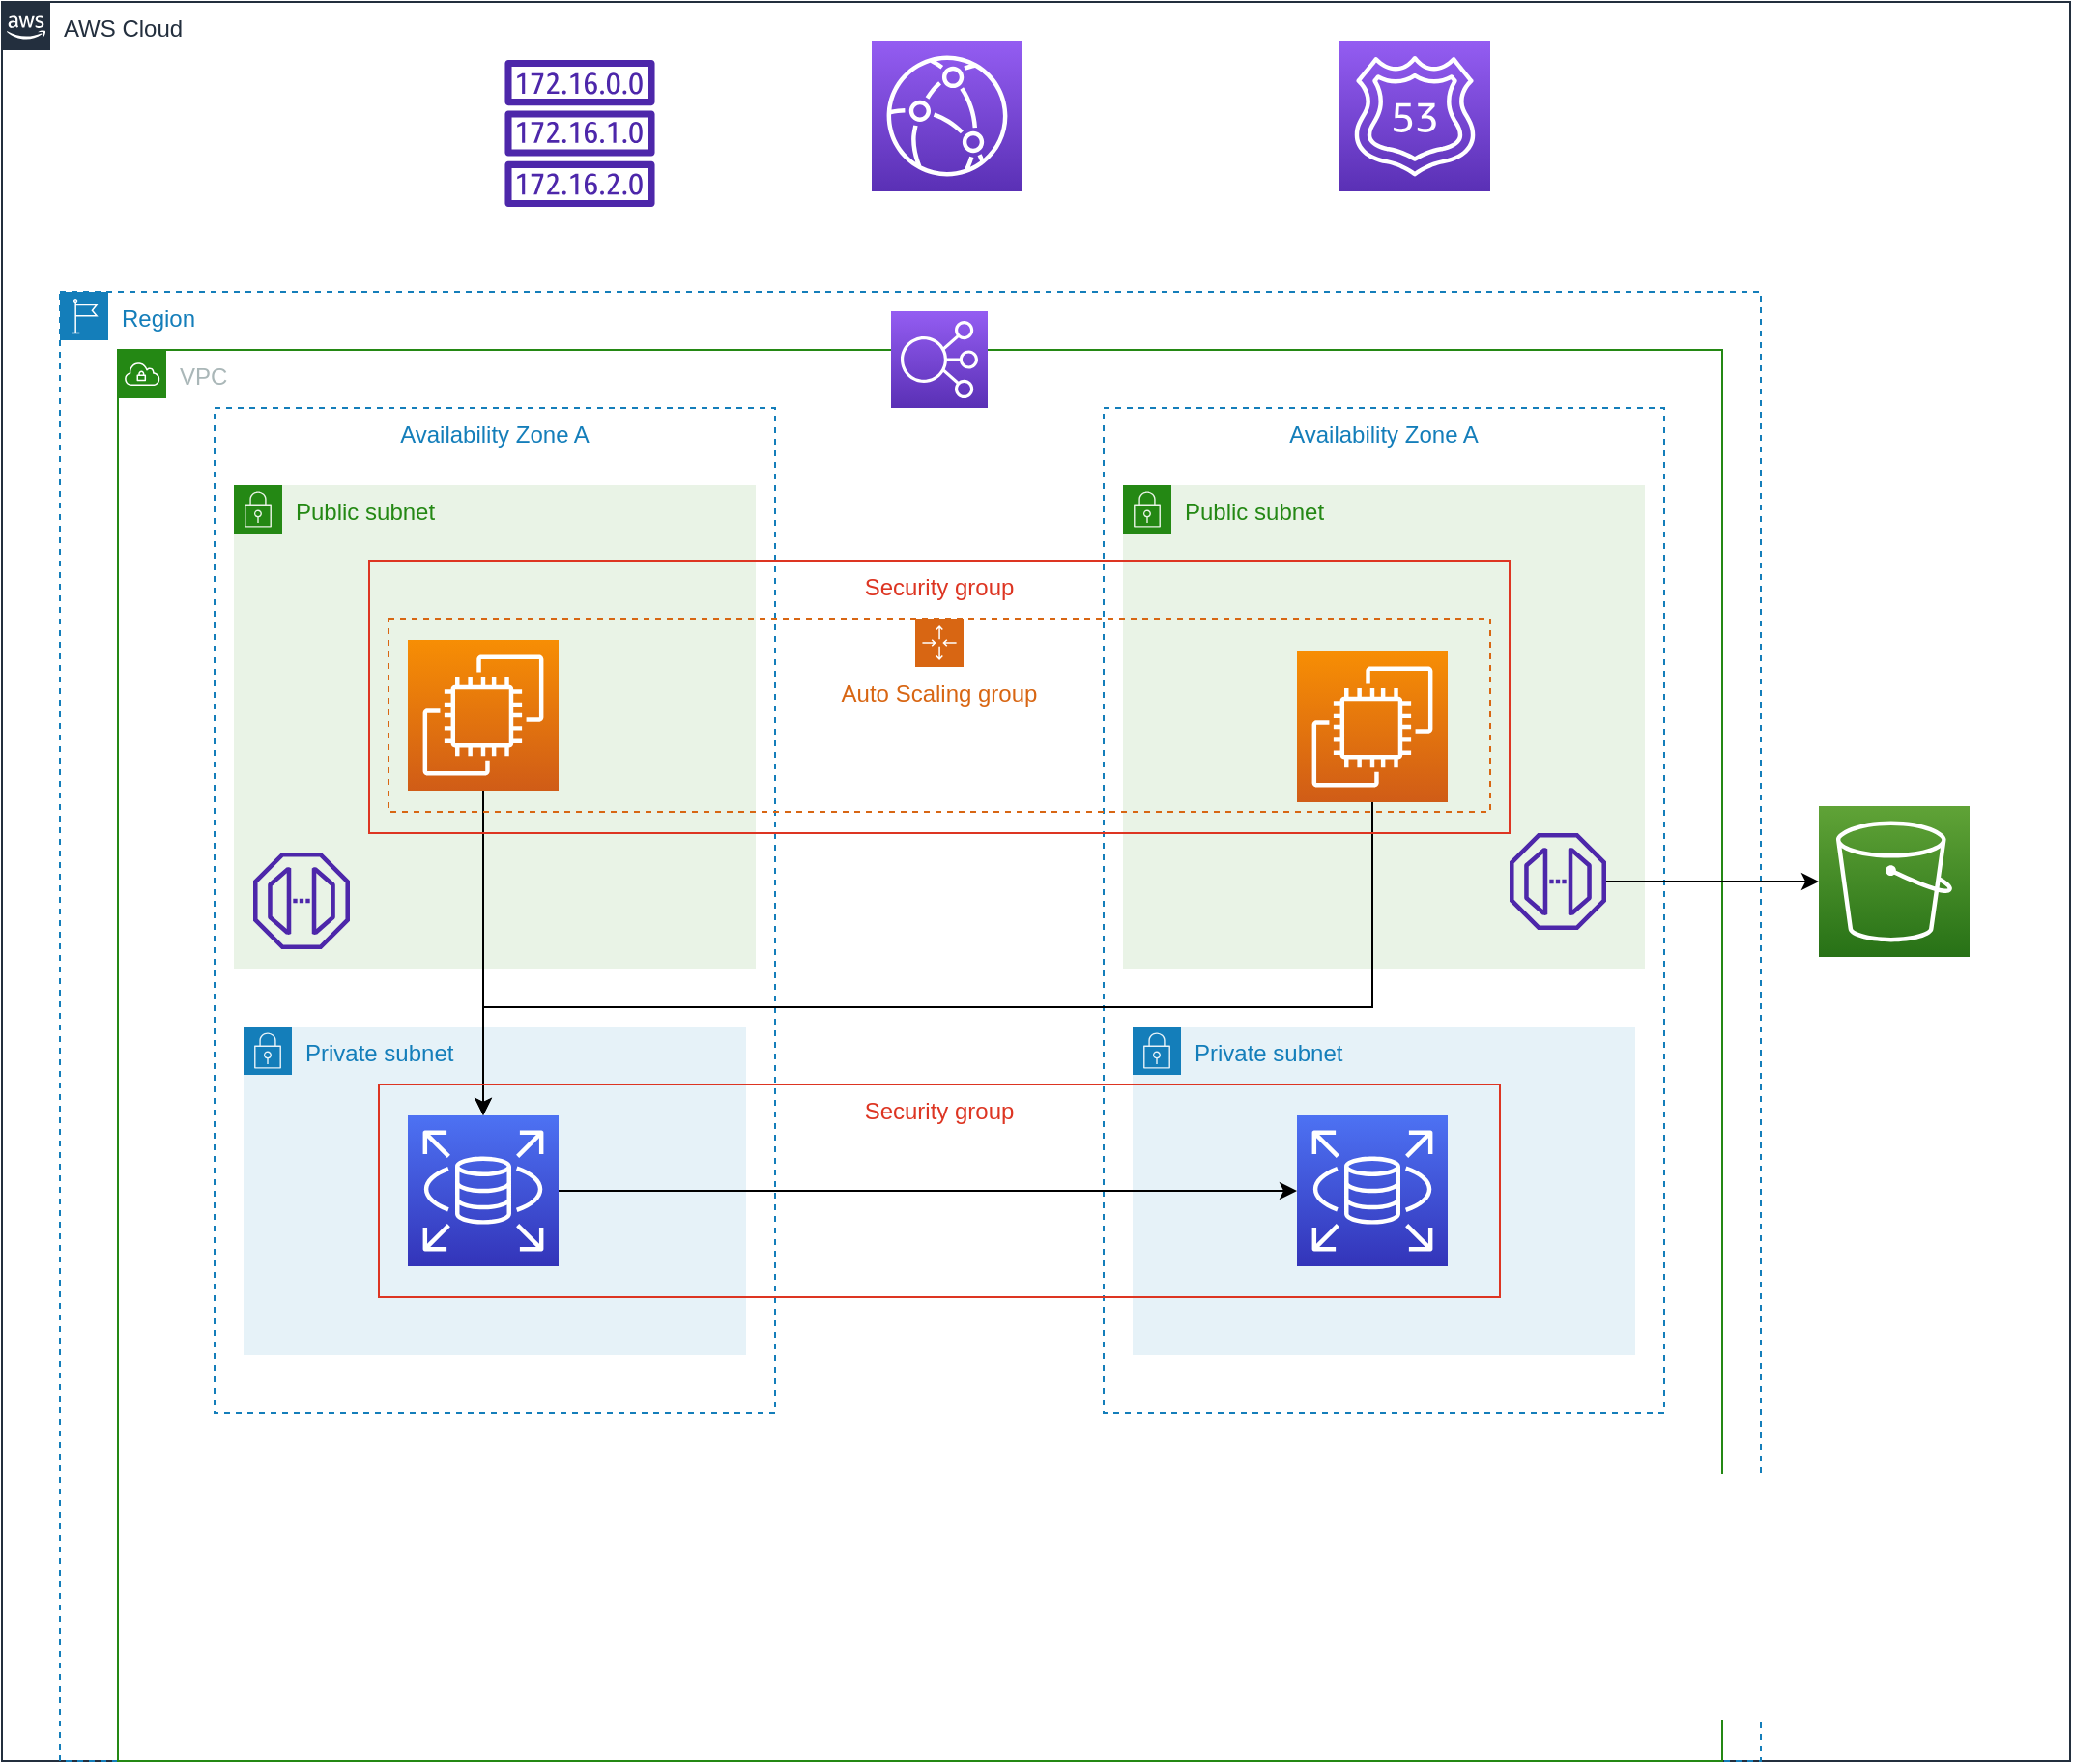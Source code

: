 <mxfile version="20.6.0" type="github">
  <diagram id="44onkSL5FYg0nzkO9cVO" name="Page-1">
    <mxGraphModel dx="1102" dy="1752" grid="1" gridSize="10" guides="1" tooltips="1" connect="1" arrows="1" fold="1" page="1" pageScale="1" pageWidth="850" pageHeight="1100" math="0" shadow="0">
      <root>
        <mxCell id="0" />
        <mxCell id="1" parent="0" />
        <mxCell id="7fmFf8nUn-P5M9Ccj1X9-1" value="AWS Cloud" style="points=[[0,0],[0.25,0],[0.5,0],[0.75,0],[1,0],[1,0.25],[1,0.5],[1,0.75],[1,1],[0.75,1],[0.5,1],[0.25,1],[0,1],[0,0.75],[0,0.5],[0,0.25]];outlineConnect=0;gradientColor=none;html=1;whiteSpace=wrap;fontSize=12;fontStyle=0;container=1;pointerEvents=0;collapsible=0;recursiveResize=0;shape=mxgraph.aws4.group;grIcon=mxgraph.aws4.group_aws_cloud_alt;strokeColor=#232F3E;fillColor=none;verticalAlign=top;align=left;spacingLeft=30;fontColor=#232F3E;dashed=0;" vertex="1" parent="1">
          <mxGeometry x="40" y="-70" width="1070" height="910" as="geometry" />
        </mxCell>
        <mxCell id="7fmFf8nUn-P5M9Ccj1X9-4" value="Region" style="points=[[0,0],[0.25,0],[0.5,0],[0.75,0],[1,0],[1,0.25],[1,0.5],[1,0.75],[1,1],[0.75,1],[0.5,1],[0.25,1],[0,1],[0,0.75],[0,0.5],[0,0.25]];outlineConnect=0;gradientColor=none;html=1;whiteSpace=wrap;fontSize=12;fontStyle=0;container=1;pointerEvents=0;collapsible=0;recursiveResize=0;shape=mxgraph.aws4.group;grIcon=mxgraph.aws4.group_region;strokeColor=#147EBA;fillColor=none;verticalAlign=top;align=left;spacingLeft=30;fontColor=#147EBA;dashed=1;" vertex="1" parent="7fmFf8nUn-P5M9Ccj1X9-1">
          <mxGeometry x="30" y="150" width="880" height="760" as="geometry" />
        </mxCell>
        <mxCell id="7fmFf8nUn-P5M9Ccj1X9-7" value="VPC" style="points=[[0,0],[0.25,0],[0.5,0],[0.75,0],[1,0],[1,0.25],[1,0.5],[1,0.75],[1,1],[0.75,1],[0.5,1],[0.25,1],[0,1],[0,0.75],[0,0.5],[0,0.25]];outlineConnect=0;gradientColor=none;html=1;whiteSpace=wrap;fontSize=12;fontStyle=0;container=1;pointerEvents=0;collapsible=0;recursiveResize=0;shape=mxgraph.aws4.group;grIcon=mxgraph.aws4.group_vpc;strokeColor=#248814;fillColor=none;verticalAlign=top;align=left;spacingLeft=30;fontColor=#AAB7B8;dashed=0;" vertex="1" parent="7fmFf8nUn-P5M9Ccj1X9-4">
          <mxGeometry x="30" y="30" width="830" height="730" as="geometry" />
        </mxCell>
        <mxCell id="7fmFf8nUn-P5M9Ccj1X9-10" value="Availability Zone A" style="fillColor=none;strokeColor=#147EBA;dashed=1;verticalAlign=top;fontStyle=0;fontColor=#147EBA;" vertex="1" parent="7fmFf8nUn-P5M9Ccj1X9-7">
          <mxGeometry x="50" y="30" width="290" height="520" as="geometry" />
        </mxCell>
        <mxCell id="7fmFf8nUn-P5M9Ccj1X9-23" value="Public subnet" style="points=[[0,0],[0.25,0],[0.5,0],[0.75,0],[1,0],[1,0.25],[1,0.5],[1,0.75],[1,1],[0.75,1],[0.5,1],[0.25,1],[0,1],[0,0.75],[0,0.5],[0,0.25]];outlineConnect=0;gradientColor=none;html=1;whiteSpace=wrap;fontSize=12;fontStyle=0;container=1;pointerEvents=0;collapsible=0;recursiveResize=0;shape=mxgraph.aws4.group;grIcon=mxgraph.aws4.group_security_group;grStroke=0;strokeColor=#248814;fillColor=#E9F3E6;verticalAlign=top;align=left;spacingLeft=30;fontColor=#248814;dashed=0;" vertex="1" parent="7fmFf8nUn-P5M9Ccj1X9-7">
          <mxGeometry x="60" y="70" width="270" height="250" as="geometry" />
        </mxCell>
        <mxCell id="7fmFf8nUn-P5M9Ccj1X9-25" value="" style="sketch=0;points=[[0,0,0],[0.25,0,0],[0.5,0,0],[0.75,0,0],[1,0,0],[0,1,0],[0.25,1,0],[0.5,1,0],[0.75,1,0],[1,1,0],[0,0.25,0],[0,0.5,0],[0,0.75,0],[1,0.25,0],[1,0.5,0],[1,0.75,0]];outlineConnect=0;fontColor=#232F3E;gradientColor=#F78E04;gradientDirection=north;fillColor=#D05C17;strokeColor=#ffffff;dashed=0;verticalLabelPosition=bottom;verticalAlign=top;align=center;html=1;fontSize=12;fontStyle=0;aspect=fixed;shape=mxgraph.aws4.resourceIcon;resIcon=mxgraph.aws4.ec2;" vertex="1" parent="7fmFf8nUn-P5M9Ccj1X9-7">
          <mxGeometry x="150" y="150" width="78" height="78" as="geometry" />
        </mxCell>
        <mxCell id="7fmFf8nUn-P5M9Ccj1X9-26" value="Private subnet" style="points=[[0,0],[0.25,0],[0.5,0],[0.75,0],[1,0],[1,0.25],[1,0.5],[1,0.75],[1,1],[0.75,1],[0.5,1],[0.25,1],[0,1],[0,0.75],[0,0.5],[0,0.25]];outlineConnect=0;gradientColor=none;html=1;whiteSpace=wrap;fontSize=12;fontStyle=0;container=1;pointerEvents=0;collapsible=0;recursiveResize=0;shape=mxgraph.aws4.group;grIcon=mxgraph.aws4.group_security_group;grStroke=0;strokeColor=#147EBA;fillColor=#E6F2F8;verticalAlign=top;align=left;spacingLeft=30;fontColor=#147EBA;dashed=0;" vertex="1" parent="7fmFf8nUn-P5M9Ccj1X9-7">
          <mxGeometry x="65" y="350" width="260" height="170" as="geometry" />
        </mxCell>
        <mxCell id="7fmFf8nUn-P5M9Ccj1X9-36" value="" style="sketch=0;points=[[0,0,0],[0.25,0,0],[0.5,0,0],[0.75,0,0],[1,0,0],[0,1,0],[0.25,1,0],[0.5,1,0],[0.75,1,0],[1,1,0],[0,0.25,0],[0,0.5,0],[0,0.75,0],[1,0.25,0],[1,0.5,0],[1,0.75,0]];outlineConnect=0;fontColor=#232F3E;gradientColor=#4D72F3;gradientDirection=north;fillColor=#3334B9;strokeColor=#ffffff;dashed=0;verticalLabelPosition=bottom;verticalAlign=top;align=center;html=1;fontSize=12;fontStyle=0;aspect=fixed;shape=mxgraph.aws4.resourceIcon;resIcon=mxgraph.aws4.rds;" vertex="1" parent="7fmFf8nUn-P5M9Ccj1X9-26">
          <mxGeometry x="85" y="46" width="78" height="78" as="geometry" />
        </mxCell>
        <mxCell id="7fmFf8nUn-P5M9Ccj1X9-31" value="Availability Zone A" style="fillColor=none;strokeColor=#147EBA;dashed=1;verticalAlign=top;fontStyle=0;fontColor=#147EBA;" vertex="1" parent="7fmFf8nUn-P5M9Ccj1X9-7">
          <mxGeometry x="510" y="30" width="290" height="520" as="geometry" />
        </mxCell>
        <mxCell id="7fmFf8nUn-P5M9Ccj1X9-32" value="Public subnet" style="points=[[0,0],[0.25,0],[0.5,0],[0.75,0],[1,0],[1,0.25],[1,0.5],[1,0.75],[1,1],[0.75,1],[0.5,1],[0.25,1],[0,1],[0,0.75],[0,0.5],[0,0.25]];outlineConnect=0;gradientColor=none;html=1;whiteSpace=wrap;fontSize=12;fontStyle=0;container=1;pointerEvents=0;collapsible=0;recursiveResize=0;shape=mxgraph.aws4.group;grIcon=mxgraph.aws4.group_security_group;grStroke=0;strokeColor=#248814;fillColor=#E9F3E6;verticalAlign=top;align=left;spacingLeft=30;fontColor=#248814;dashed=0;" vertex="1" parent="7fmFf8nUn-P5M9Ccj1X9-7">
          <mxGeometry x="520" y="70" width="270" height="250" as="geometry" />
        </mxCell>
        <mxCell id="7fmFf8nUn-P5M9Ccj1X9-33" value="" style="sketch=0;points=[[0,0,0],[0.25,0,0],[0.5,0,0],[0.75,0,0],[1,0,0],[0,1,0],[0.25,1,0],[0.5,1,0],[0.75,1,0],[1,1,0],[0,0.25,0],[0,0.5,0],[0,0.75,0],[1,0.25,0],[1,0.5,0],[1,0.75,0]];outlineConnect=0;fontColor=#232F3E;gradientColor=#F78E04;gradientDirection=north;fillColor=#D05C17;strokeColor=#ffffff;dashed=0;verticalLabelPosition=bottom;verticalAlign=top;align=center;html=1;fontSize=12;fontStyle=0;aspect=fixed;shape=mxgraph.aws4.resourceIcon;resIcon=mxgraph.aws4.ec2;" vertex="1" parent="7fmFf8nUn-P5M9Ccj1X9-32">
          <mxGeometry x="90" y="86" width="78" height="78" as="geometry" />
        </mxCell>
        <mxCell id="7fmFf8nUn-P5M9Ccj1X9-34" value="Private subnet" style="points=[[0,0],[0.25,0],[0.5,0],[0.75,0],[1,0],[1,0.25],[1,0.5],[1,0.75],[1,1],[0.75,1],[0.5,1],[0.25,1],[0,1],[0,0.75],[0,0.5],[0,0.25]];outlineConnect=0;gradientColor=none;html=1;whiteSpace=wrap;fontSize=12;fontStyle=0;container=1;pointerEvents=0;collapsible=0;recursiveResize=0;shape=mxgraph.aws4.group;grIcon=mxgraph.aws4.group_security_group;grStroke=0;strokeColor=#147EBA;fillColor=#E6F2F8;verticalAlign=top;align=left;spacingLeft=30;fontColor=#147EBA;dashed=0;" vertex="1" parent="7fmFf8nUn-P5M9Ccj1X9-7">
          <mxGeometry x="525" y="350" width="260" height="170" as="geometry" />
        </mxCell>
        <mxCell id="7fmFf8nUn-P5M9Ccj1X9-37" value="" style="sketch=0;points=[[0,0,0],[0.25,0,0],[0.5,0,0],[0.75,0,0],[1,0,0],[0,1,0],[0.25,1,0],[0.5,1,0],[0.75,1,0],[1,1,0],[0,0.25,0],[0,0.5,0],[0,0.75,0],[1,0.25,0],[1,0.5,0],[1,0.75,0]];outlineConnect=0;fontColor=#232F3E;gradientColor=#4D72F3;gradientDirection=north;fillColor=#3334B9;strokeColor=#ffffff;dashed=0;verticalLabelPosition=bottom;verticalAlign=top;align=center;html=1;fontSize=12;fontStyle=0;aspect=fixed;shape=mxgraph.aws4.resourceIcon;resIcon=mxgraph.aws4.rds;" vertex="1" parent="7fmFf8nUn-P5M9Ccj1X9-34">
          <mxGeometry x="85" y="46" width="78" height="78" as="geometry" />
        </mxCell>
        <mxCell id="7fmFf8nUn-P5M9Ccj1X9-44" style="edgeStyle=orthogonalEdgeStyle;rounded=0;orthogonalLoop=1;jettySize=auto;html=1;entryX=0.5;entryY=0;entryDx=0;entryDy=0;entryPerimeter=0;" edge="1" parent="7fmFf8nUn-P5M9Ccj1X9-7" source="7fmFf8nUn-P5M9Ccj1X9-25" target="7fmFf8nUn-P5M9Ccj1X9-36">
          <mxGeometry relative="1" as="geometry" />
        </mxCell>
        <mxCell id="7fmFf8nUn-P5M9Ccj1X9-46" style="edgeStyle=orthogonalEdgeStyle;rounded=0;orthogonalLoop=1;jettySize=auto;html=1;entryX=0;entryY=0.5;entryDx=0;entryDy=0;entryPerimeter=0;" edge="1" parent="7fmFf8nUn-P5M9Ccj1X9-7" source="7fmFf8nUn-P5M9Ccj1X9-36" target="7fmFf8nUn-P5M9Ccj1X9-37">
          <mxGeometry relative="1" as="geometry" />
        </mxCell>
        <mxCell id="7fmFf8nUn-P5M9Ccj1X9-49" style="edgeStyle=orthogonalEdgeStyle;rounded=0;orthogonalLoop=1;jettySize=auto;html=1;entryX=0.5;entryY=0;entryDx=0;entryDy=0;entryPerimeter=0;" edge="1" parent="7fmFf8nUn-P5M9Ccj1X9-7" source="7fmFf8nUn-P5M9Ccj1X9-33" target="7fmFf8nUn-P5M9Ccj1X9-36">
          <mxGeometry relative="1" as="geometry">
            <Array as="points">
              <mxPoint x="649" y="340" />
              <mxPoint x="189" y="340" />
            </Array>
          </mxGeometry>
        </mxCell>
        <mxCell id="7fmFf8nUn-P5M9Ccj1X9-50" value="Security group" style="fillColor=none;strokeColor=#DD3522;verticalAlign=top;fontStyle=0;fontColor=#DD3522;" vertex="1" parent="7fmFf8nUn-P5M9Ccj1X9-7">
          <mxGeometry x="135" y="380" width="580" height="110" as="geometry" />
        </mxCell>
        <mxCell id="7fmFf8nUn-P5M9Ccj1X9-43" value="Security group" style="fillColor=none;strokeColor=#DD3522;verticalAlign=top;fontStyle=0;fontColor=#DD3522;" vertex="1" parent="7fmFf8nUn-P5M9Ccj1X9-7">
          <mxGeometry x="130" y="109" width="590" height="141" as="geometry" />
        </mxCell>
        <mxCell id="7fmFf8nUn-P5M9Ccj1X9-42" value="Auto Scaling group" style="points=[[0,0],[0.25,0],[0.5,0],[0.75,0],[1,0],[1,0.25],[1,0.5],[1,0.75],[1,1],[0.75,1],[0.5,1],[0.25,1],[0,1],[0,0.75],[0,0.5],[0,0.25]];outlineConnect=0;gradientColor=none;html=1;whiteSpace=wrap;fontSize=12;fontStyle=0;container=1;pointerEvents=0;collapsible=0;recursiveResize=0;shape=mxgraph.aws4.groupCenter;grIcon=mxgraph.aws4.group_auto_scaling_group;grStroke=1;strokeColor=#D86613;fillColor=none;verticalAlign=top;align=center;fontColor=#D86613;dashed=1;spacingTop=25;" vertex="1" parent="7fmFf8nUn-P5M9Ccj1X9-7">
          <mxGeometry x="140" y="139" width="570" height="100" as="geometry" />
        </mxCell>
        <mxCell id="7fmFf8nUn-P5M9Ccj1X9-55" value="" style="sketch=0;outlineConnect=0;fontColor=#232F3E;gradientColor=none;fillColor=#4D27AA;strokeColor=none;dashed=0;verticalLabelPosition=bottom;verticalAlign=top;align=center;html=1;fontSize=12;fontStyle=0;aspect=fixed;pointerEvents=1;shape=mxgraph.aws4.endpoint;" vertex="1" parent="7fmFf8nUn-P5M9Ccj1X9-7">
          <mxGeometry x="720" y="250" width="50" height="50" as="geometry" />
        </mxCell>
        <mxCell id="7fmFf8nUn-P5M9Ccj1X9-56" value="" style="sketch=0;outlineConnect=0;fontColor=#232F3E;gradientColor=none;fillColor=#4D27AA;strokeColor=none;dashed=0;verticalLabelPosition=bottom;verticalAlign=top;align=center;html=1;fontSize=12;fontStyle=0;aspect=fixed;pointerEvents=1;shape=mxgraph.aws4.endpoint;" vertex="1" parent="7fmFf8nUn-P5M9Ccj1X9-7">
          <mxGeometry x="70" y="260" width="50" height="50" as="geometry" />
        </mxCell>
        <mxCell id="7fmFf8nUn-P5M9Ccj1X9-54" value="" style="sketch=0;points=[[0,0,0],[0.25,0,0],[0.5,0,0],[0.75,0,0],[1,0,0],[0,1,0],[0.25,1,0],[0.5,1,0],[0.75,1,0],[1,1,0],[0,0.25,0],[0,0.5,0],[0,0.75,0],[1,0.25,0],[1,0.5,0],[1,0.75,0]];outlineConnect=0;fontColor=#232F3E;gradientColor=#945DF2;gradientDirection=north;fillColor=#5A30B5;strokeColor=#ffffff;dashed=0;verticalLabelPosition=bottom;verticalAlign=top;align=center;html=1;fontSize=12;fontStyle=0;aspect=fixed;shape=mxgraph.aws4.resourceIcon;resIcon=mxgraph.aws4.elastic_load_balancing;" vertex="1" parent="7fmFf8nUn-P5M9Ccj1X9-7">
          <mxGeometry x="400" y="-20" width="50" height="50" as="geometry" />
        </mxCell>
        <mxCell id="7fmFf8nUn-P5M9Ccj1X9-15" value="" style="sketch=0;points=[[0,0,0],[0.25,0,0],[0.5,0,0],[0.75,0,0],[1,0,0],[0,1,0],[0.25,1,0],[0.5,1,0],[0.75,1,0],[1,1,0],[0,0.25,0],[0,0.5,0],[0,0.75,0],[1,0.25,0],[1,0.5,0],[1,0.75,0]];outlineConnect=0;fontColor=#232F3E;gradientColor=#60A337;gradientDirection=north;fillColor=#277116;strokeColor=#ffffff;dashed=0;verticalLabelPosition=bottom;verticalAlign=top;align=center;html=1;fontSize=12;fontStyle=0;aspect=fixed;shape=mxgraph.aws4.resourceIcon;resIcon=mxgraph.aws4.s3;" vertex="1" parent="7fmFf8nUn-P5M9Ccj1X9-1">
          <mxGeometry x="940" y="416" width="78" height="78" as="geometry" />
        </mxCell>
        <mxCell id="7fmFf8nUn-P5M9Ccj1X9-52" value="" style="sketch=0;points=[[0,0,0],[0.25,0,0],[0.5,0,0],[0.75,0,0],[1,0,0],[0,1,0],[0.25,1,0],[0.5,1,0],[0.75,1,0],[1,1,0],[0,0.25,0],[0,0.5,0],[0,0.75,0],[1,0.25,0],[1,0.5,0],[1,0.75,0]];outlineConnect=0;fontColor=#232F3E;gradientColor=#945DF2;gradientDirection=north;fillColor=#5A30B5;strokeColor=#ffffff;dashed=0;verticalLabelPosition=bottom;verticalAlign=top;align=center;html=1;fontSize=12;fontStyle=0;aspect=fixed;shape=mxgraph.aws4.resourceIcon;resIcon=mxgraph.aws4.cloudfront;" vertex="1" parent="7fmFf8nUn-P5M9Ccj1X9-1">
          <mxGeometry x="450" y="20" width="78" height="78" as="geometry" />
        </mxCell>
        <mxCell id="7fmFf8nUn-P5M9Ccj1X9-53" value="" style="sketch=0;points=[[0,0,0],[0.25,0,0],[0.5,0,0],[0.75,0,0],[1,0,0],[0,1,0],[0.25,1,0],[0.5,1,0],[0.75,1,0],[1,1,0],[0,0.25,0],[0,0.5,0],[0,0.75,0],[1,0.25,0],[1,0.5,0],[1,0.75,0]];outlineConnect=0;fontColor=#232F3E;gradientColor=#945DF2;gradientDirection=north;fillColor=#5A30B5;strokeColor=#ffffff;dashed=0;verticalLabelPosition=bottom;verticalAlign=top;align=center;html=1;fontSize=12;fontStyle=0;aspect=fixed;shape=mxgraph.aws4.resourceIcon;resIcon=mxgraph.aws4.route_53;" vertex="1" parent="7fmFf8nUn-P5M9Ccj1X9-1">
          <mxGeometry x="692" y="20" width="78" height="78" as="geometry" />
        </mxCell>
        <mxCell id="7fmFf8nUn-P5M9Ccj1X9-57" style="edgeStyle=orthogonalEdgeStyle;rounded=0;orthogonalLoop=1;jettySize=auto;html=1;entryX=0;entryY=0.5;entryDx=0;entryDy=0;entryPerimeter=0;" edge="1" parent="7fmFf8nUn-P5M9Ccj1X9-1" source="7fmFf8nUn-P5M9Ccj1X9-55" target="7fmFf8nUn-P5M9Ccj1X9-15">
          <mxGeometry relative="1" as="geometry" />
        </mxCell>
        <mxCell id="7fmFf8nUn-P5M9Ccj1X9-59" value="" style="sketch=0;outlineConnect=0;fontColor=#232F3E;gradientColor=none;fillColor=#4D27AA;strokeColor=none;dashed=0;verticalLabelPosition=bottom;verticalAlign=top;align=center;html=1;fontSize=12;fontStyle=0;aspect=fixed;pointerEvents=1;shape=mxgraph.aws4.route_table;" vertex="1" parent="7fmFf8nUn-P5M9Ccj1X9-1">
          <mxGeometry x="260" y="30" width="78" height="76" as="geometry" />
        </mxCell>
      </root>
    </mxGraphModel>
  </diagram>
</mxfile>
